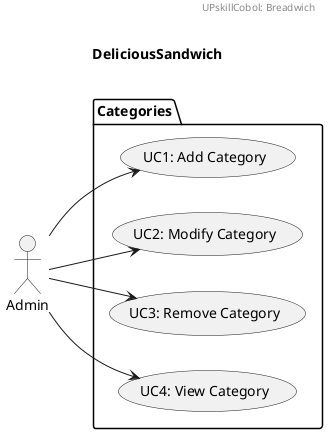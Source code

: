 @startuml
left to right direction

header
UPskillCobol: Breadwich
endheader

title \nDeliciousSandwich\n



package Categories {
  usecase "UC1: Add Category" as UC1
  usecase "UC2: Modify Category" as UC2
  usecase "UC3: Remove Category" as UC3
  usecase "UC4: View Category" as UC4
}

Admin --> UC1
Admin --> UC2
Admin --> UC3
Admin --> UC4
@enduml